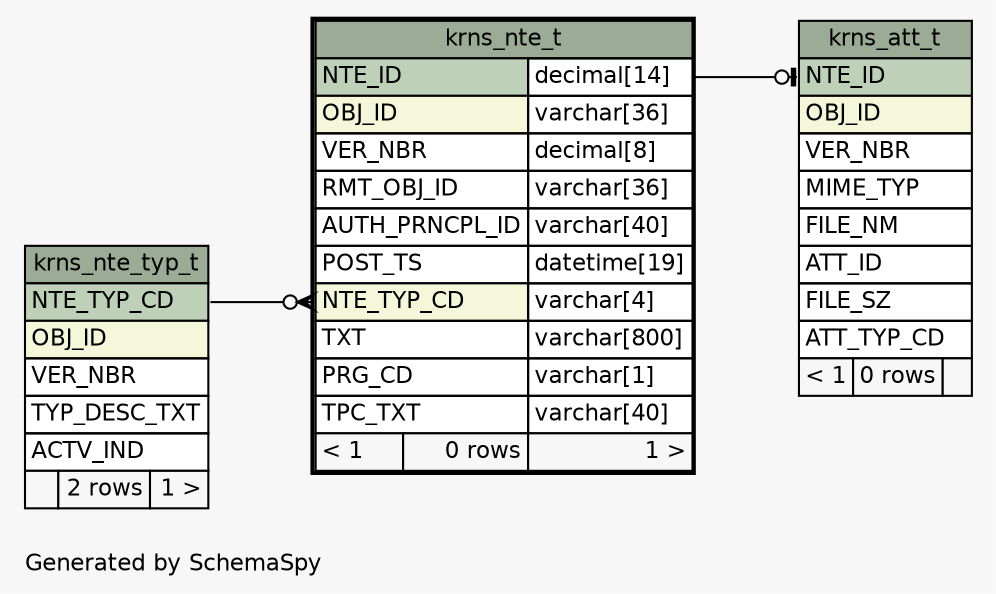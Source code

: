// dot 2.28.0 on Mac OS X 10.7.2
// SchemaSpy rev 590
digraph "oneDegreeRelationshipsDiagram" {
  graph [
    rankdir="RL"
    bgcolor="#f7f7f7"
    label="\nGenerated by SchemaSpy"
    labeljust="l"
    nodesep="0.18"
    ranksep="0.46"
    fontname="Helvetica"
    fontsize="11"
  ];
  node [
    fontname="Helvetica"
    fontsize="11"
    shape="plaintext"
  ];
  edge [
    arrowsize="0.8"
  ];
  "krns_att_t":"NTE_ID":w -> "krns_nte_t":"NTE_ID.type":e [arrowhead=none dir=back arrowtail=teeodot];
  "krns_nte_t":"NTE_TYP_CD":w -> "krns_nte_typ_t":"NTE_TYP_CD":e [arrowhead=none dir=back arrowtail=crowodot];
  "krns_att_t" [
    label=<
    <TABLE BORDER="0" CELLBORDER="1" CELLSPACING="0" BGCOLOR="#ffffff">
      <TR><TD COLSPAN="3" BGCOLOR="#9bab96" ALIGN="CENTER">krns_att_t</TD></TR>
      <TR><TD PORT="NTE_ID" COLSPAN="3" BGCOLOR="#bed1b8" ALIGN="LEFT">NTE_ID</TD></TR>
      <TR><TD PORT="OBJ_ID" COLSPAN="3" BGCOLOR="#f4f7da" ALIGN="LEFT">OBJ_ID</TD></TR>
      <TR><TD PORT="VER_NBR" COLSPAN="3" ALIGN="LEFT">VER_NBR</TD></TR>
      <TR><TD PORT="MIME_TYP" COLSPAN="3" ALIGN="LEFT">MIME_TYP</TD></TR>
      <TR><TD PORT="FILE_NM" COLSPAN="3" ALIGN="LEFT">FILE_NM</TD></TR>
      <TR><TD PORT="ATT_ID" COLSPAN="3" ALIGN="LEFT">ATT_ID</TD></TR>
      <TR><TD PORT="FILE_SZ" COLSPAN="3" ALIGN="LEFT">FILE_SZ</TD></TR>
      <TR><TD PORT="ATT_TYP_CD" COLSPAN="3" ALIGN="LEFT">ATT_TYP_CD</TD></TR>
      <TR><TD ALIGN="LEFT" BGCOLOR="#f7f7f7">&lt; 1</TD><TD ALIGN="RIGHT" BGCOLOR="#f7f7f7">0 rows</TD><TD ALIGN="RIGHT" BGCOLOR="#f7f7f7">  </TD></TR>
    </TABLE>>
    URL="krns_att_t.html"
    tooltip="krns_att_t"
  ];
  "krns_nte_t" [
    label=<
    <TABLE BORDER="2" CELLBORDER="1" CELLSPACING="0" BGCOLOR="#ffffff">
      <TR><TD COLSPAN="3" BGCOLOR="#9bab96" ALIGN="CENTER">krns_nte_t</TD></TR>
      <TR><TD PORT="NTE_ID" COLSPAN="2" BGCOLOR="#bed1b8" ALIGN="LEFT">NTE_ID</TD><TD PORT="NTE_ID.type" ALIGN="LEFT">decimal[14]</TD></TR>
      <TR><TD PORT="OBJ_ID" COLSPAN="2" BGCOLOR="#f4f7da" ALIGN="LEFT">OBJ_ID</TD><TD PORT="OBJ_ID.type" ALIGN="LEFT">varchar[36]</TD></TR>
      <TR><TD PORT="VER_NBR" COLSPAN="2" ALIGN="LEFT">VER_NBR</TD><TD PORT="VER_NBR.type" ALIGN="LEFT">decimal[8]</TD></TR>
      <TR><TD PORT="RMT_OBJ_ID" COLSPAN="2" ALIGN="LEFT">RMT_OBJ_ID</TD><TD PORT="RMT_OBJ_ID.type" ALIGN="LEFT">varchar[36]</TD></TR>
      <TR><TD PORT="AUTH_PRNCPL_ID" COLSPAN="2" ALIGN="LEFT">AUTH_PRNCPL_ID</TD><TD PORT="AUTH_PRNCPL_ID.type" ALIGN="LEFT">varchar[40]</TD></TR>
      <TR><TD PORT="POST_TS" COLSPAN="2" ALIGN="LEFT">POST_TS</TD><TD PORT="POST_TS.type" ALIGN="LEFT">datetime[19]</TD></TR>
      <TR><TD PORT="NTE_TYP_CD" COLSPAN="2" BGCOLOR="#f4f7da" ALIGN="LEFT">NTE_TYP_CD</TD><TD PORT="NTE_TYP_CD.type" ALIGN="LEFT">varchar[4]</TD></TR>
      <TR><TD PORT="TXT" COLSPAN="2" ALIGN="LEFT">TXT</TD><TD PORT="TXT.type" ALIGN="LEFT">varchar[800]</TD></TR>
      <TR><TD PORT="PRG_CD" COLSPAN="2" ALIGN="LEFT">PRG_CD</TD><TD PORT="PRG_CD.type" ALIGN="LEFT">varchar[1]</TD></TR>
      <TR><TD PORT="TPC_TXT" COLSPAN="2" ALIGN="LEFT">TPC_TXT</TD><TD PORT="TPC_TXT.type" ALIGN="LEFT">varchar[40]</TD></TR>
      <TR><TD ALIGN="LEFT" BGCOLOR="#f7f7f7">&lt; 1</TD><TD ALIGN="RIGHT" BGCOLOR="#f7f7f7">0 rows</TD><TD ALIGN="RIGHT" BGCOLOR="#f7f7f7">1 &gt;</TD></TR>
    </TABLE>>
    URL="krns_nte_t.html"
    tooltip="krns_nte_t"
  ];
  "krns_nte_typ_t" [
    label=<
    <TABLE BORDER="0" CELLBORDER="1" CELLSPACING="0" BGCOLOR="#ffffff">
      <TR><TD COLSPAN="3" BGCOLOR="#9bab96" ALIGN="CENTER">krns_nte_typ_t</TD></TR>
      <TR><TD PORT="NTE_TYP_CD" COLSPAN="3" BGCOLOR="#bed1b8" ALIGN="LEFT">NTE_TYP_CD</TD></TR>
      <TR><TD PORT="OBJ_ID" COLSPAN="3" BGCOLOR="#f4f7da" ALIGN="LEFT">OBJ_ID</TD></TR>
      <TR><TD PORT="VER_NBR" COLSPAN="3" ALIGN="LEFT">VER_NBR</TD></TR>
      <TR><TD PORT="TYP_DESC_TXT" COLSPAN="3" ALIGN="LEFT">TYP_DESC_TXT</TD></TR>
      <TR><TD PORT="ACTV_IND" COLSPAN="3" ALIGN="LEFT">ACTV_IND</TD></TR>
      <TR><TD ALIGN="LEFT" BGCOLOR="#f7f7f7">  </TD><TD ALIGN="RIGHT" BGCOLOR="#f7f7f7">2 rows</TD><TD ALIGN="RIGHT" BGCOLOR="#f7f7f7">1 &gt;</TD></TR>
    </TABLE>>
    URL="krns_nte_typ_t.html"
    tooltip="krns_nte_typ_t"
  ];
}
